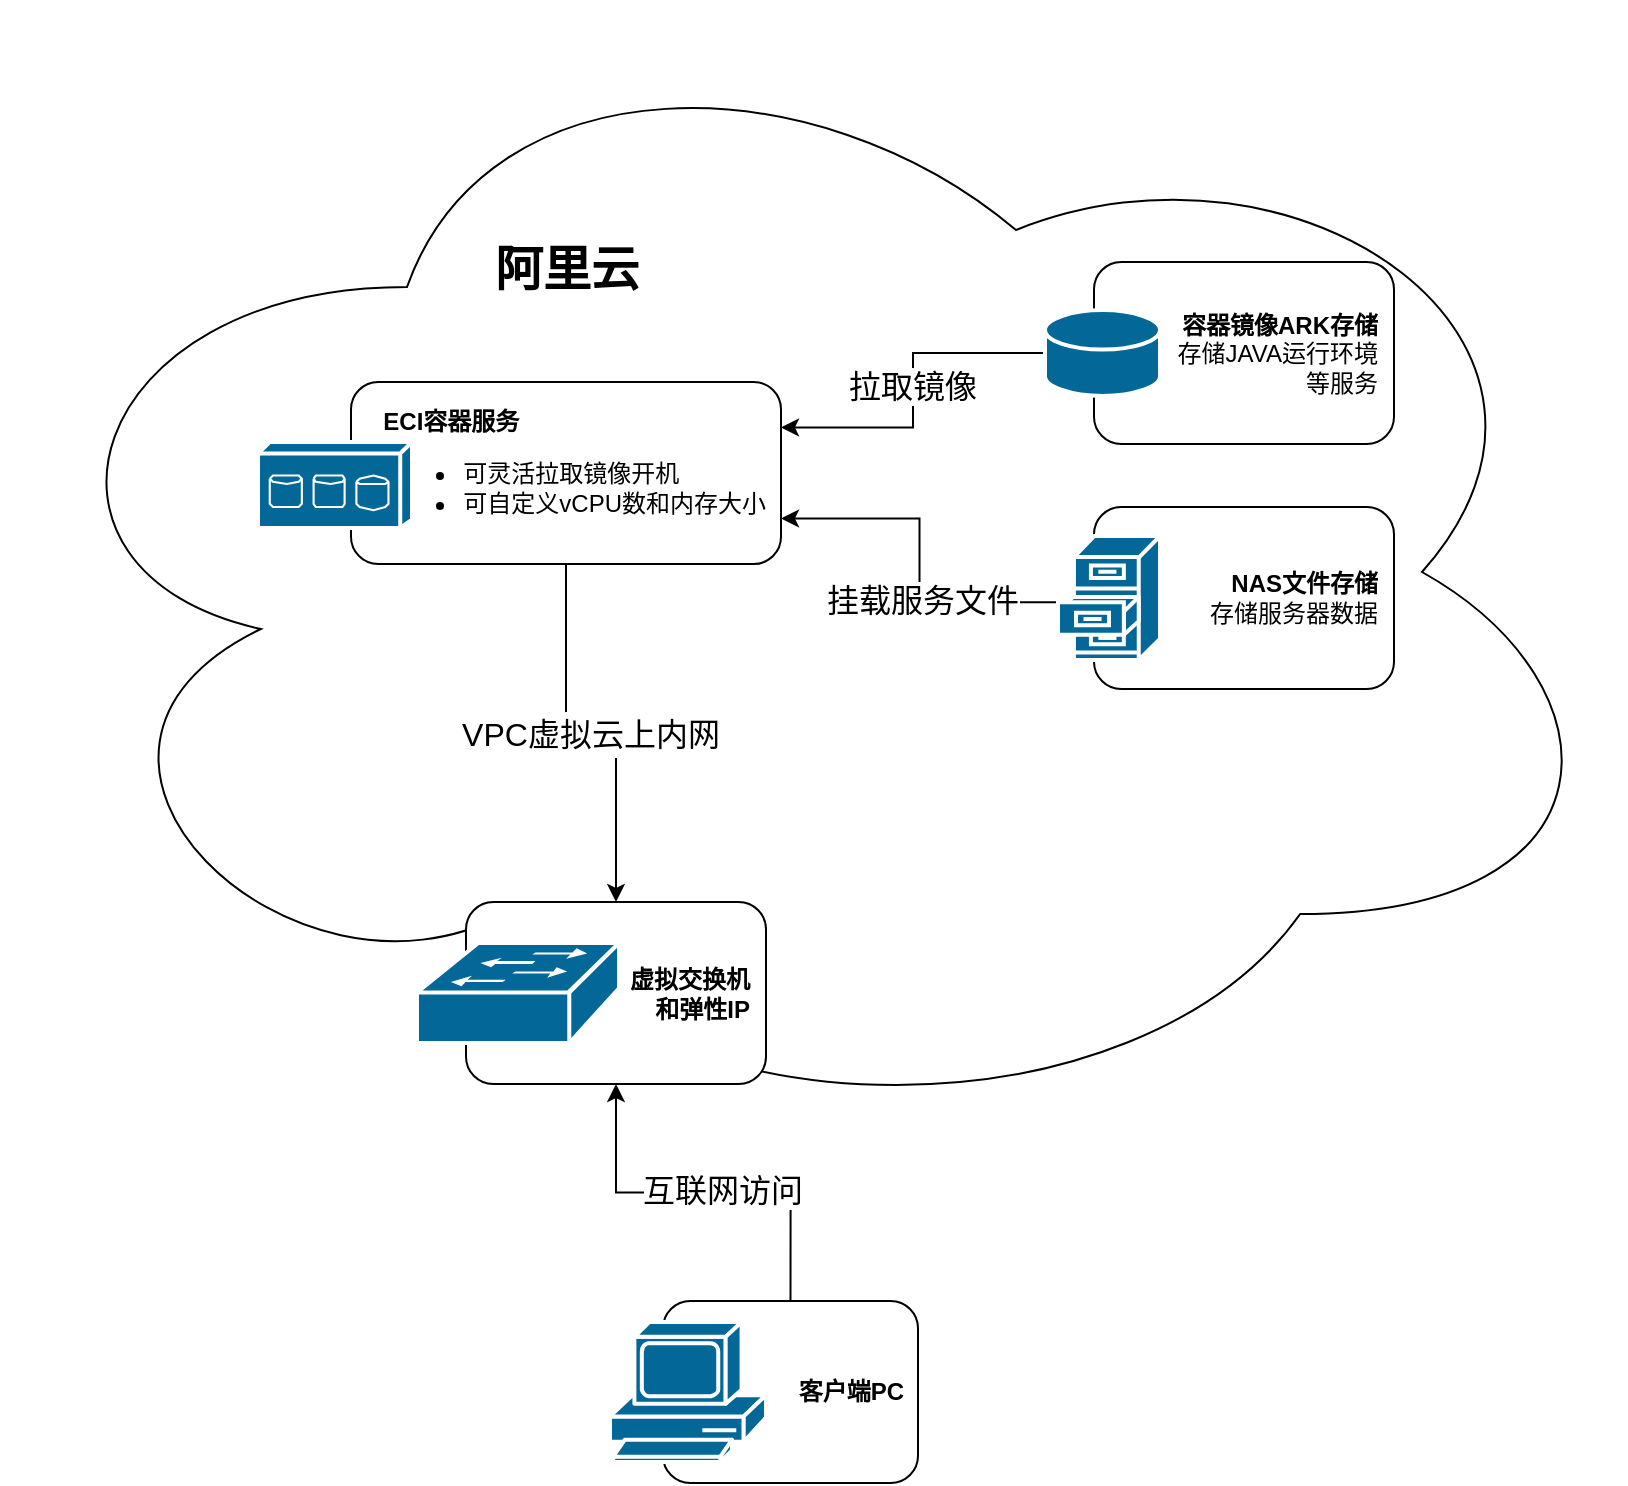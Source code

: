 <mxfile version="21.6.9" type="github">
  <diagram name="Page-1" id="c37626ed-c26b-45fb-9056-f9ebc6bb27b6">
    <mxGraphModel dx="2462" dy="940" grid="1" gridSize="10" guides="1" tooltips="1" connect="1" arrows="1" fold="1" page="1" pageScale="1" pageWidth="1100" pageHeight="850" background="none" math="0" shadow="0">
      <root>
        <mxCell id="0" />
        <mxCell id="1" parent="0" />
        <mxCell id="1c7a67bf8fd3230f-14" value="" style="ellipse;shape=cloud;whiteSpace=wrap;html=1;rounded=0;shadow=0;comic=0;strokeWidth=1;fontFamily=Verdana;fontSize=12;movable=1;resizable=1;rotatable=1;deletable=1;editable=1;locked=0;connectable=1;" parent="1" vertex="1">
          <mxGeometry x="831.5" y="10" width="812" height="570" as="geometry" />
        </mxCell>
        <mxCell id="5kExlV9ypFH8rMDm1Jqy-5" value="阿里云" style="text;strokeColor=none;fillColor=none;html=1;fontSize=24;fontStyle=1;verticalAlign=middle;align=center;" vertex="1" parent="1">
          <mxGeometry x="1064" y="124" width="100" height="40" as="geometry" />
        </mxCell>
        <mxCell id="5kExlV9ypFH8rMDm1Jqy-7" value="&lt;div style=&quot;&quot;&gt;&lt;span style=&quot;background-color: initial;&quot;&gt;&lt;b&gt;NAS文件存储&lt;/b&gt;&lt;/span&gt;&lt;/div&gt;&lt;div style=&quot;&quot;&gt;存储服务器数据&lt;/div&gt;&lt;div style=&quot;&quot;&gt;&lt;/div&gt;" style="rounded=1;whiteSpace=wrap;html=1;align=right;spacing=8;" vertex="1" parent="1">
          <mxGeometry x="1378" y="262.5" width="150" height="91" as="geometry" />
        </mxCell>
        <mxCell id="5kExlV9ypFH8rMDm1Jqy-22" style="edgeStyle=orthogonalEdgeStyle;rounded=0;orthogonalLoop=1;jettySize=auto;html=1;exitX=0.5;exitY=0;exitDx=0;exitDy=0;" edge="1" parent="1" source="5kExlV9ypFH8rMDm1Jqy-21" target="5kExlV9ypFH8rMDm1Jqy-10">
          <mxGeometry relative="1" as="geometry" />
        </mxCell>
        <mxCell id="5kExlV9ypFH8rMDm1Jqy-23" value="&lt;font style=&quot;font-size: 16px;&quot;&gt;互联网访问&lt;/font&gt;" style="edgeLabel;html=1;align=center;verticalAlign=middle;resizable=0;points=[];" vertex="1" connectable="0" parent="5kExlV9ypFH8rMDm1Jqy-22">
          <mxGeometry x="-0.09" y="-2" relative="1" as="geometry">
            <mxPoint as="offset" />
          </mxGeometry>
        </mxCell>
        <mxCell id="5kExlV9ypFH8rMDm1Jqy-10" value="&lt;div style=&quot;&quot;&gt;&lt;b&gt;虚拟交换机&lt;/b&gt;&lt;/div&gt;&lt;div style=&quot;&quot;&gt;&lt;b&gt;和弹性IP&lt;/b&gt;&lt;/div&gt;&lt;div style=&quot;&quot;&gt;&lt;/div&gt;" style="rounded=1;whiteSpace=wrap;html=1;align=right;spacing=8;" vertex="1" parent="1">
          <mxGeometry x="1064" y="460" width="150" height="91" as="geometry" />
        </mxCell>
        <mxCell id="5kExlV9ypFH8rMDm1Jqy-15" style="edgeStyle=orthogonalEdgeStyle;rounded=0;orthogonalLoop=1;jettySize=auto;html=1;exitX=0;exitY=0.535;exitDx=0;exitDy=0;exitPerimeter=0;entryX=1;entryY=0.75;entryDx=0;entryDy=0;" edge="1" parent="1" source="5kExlV9ypFH8rMDm1Jqy-2" target="5kExlV9ypFH8rMDm1Jqy-14">
          <mxGeometry relative="1" as="geometry" />
        </mxCell>
        <mxCell id="5kExlV9ypFH8rMDm1Jqy-16" value="挂载服务文件" style="edgeLabel;html=1;align=center;verticalAlign=middle;resizable=0;points=[];fontSize=16;" vertex="1" connectable="0" parent="5kExlV9ypFH8rMDm1Jqy-15">
          <mxGeometry x="-0.212" y="-1" relative="1" as="geometry">
            <mxPoint as="offset" />
          </mxGeometry>
        </mxCell>
        <mxCell id="5kExlV9ypFH8rMDm1Jqy-2" value="" style="shape=mxgraph.cisco.storage.file_cabinet;sketch=0;html=1;pointerEvents=1;dashed=0;fillColor=#036897;strokeColor=#ffffff;strokeWidth=2;verticalLabelPosition=bottom;verticalAlign=top;align=center;outlineConnect=0;" vertex="1" parent="1">
          <mxGeometry x="1360" y="277" width="51" height="62" as="geometry" />
        </mxCell>
        <mxCell id="5kExlV9ypFH8rMDm1Jqy-3" value="" style="shape=mxgraph.cisco.switches.workgroup_switch;sketch=0;html=1;pointerEvents=1;dashed=0;fillColor=#036897;strokeColor=#ffffff;strokeWidth=2;verticalLabelPosition=bottom;verticalAlign=top;align=center;outlineConnect=0;" vertex="1" parent="1">
          <mxGeometry x="1039.5" y="480.5" width="101" height="50" as="geometry" />
        </mxCell>
        <mxCell id="5kExlV9ypFH8rMDm1Jqy-13" value="&lt;div style=&quot;&quot;&gt;&lt;b&gt;容器镜像ARK存储&lt;/b&gt;&lt;/div&gt;&lt;div style=&quot;&quot;&gt;存储JAVA运行&lt;span style=&quot;background-color: initial;&quot;&gt;环境&lt;/span&gt;&lt;/div&gt;&lt;div style=&quot;&quot;&gt;&lt;span style=&quot;background-color: initial;&quot;&gt;等服务&lt;/span&gt;&lt;/div&gt;&lt;div style=&quot;&quot;&gt;&lt;/div&gt;" style="rounded=1;whiteSpace=wrap;html=1;align=right;spacing=8;" vertex="1" parent="1">
          <mxGeometry x="1378" y="140" width="150" height="91" as="geometry" />
        </mxCell>
        <mxCell id="5kExlV9ypFH8rMDm1Jqy-17" style="edgeStyle=orthogonalEdgeStyle;rounded=0;orthogonalLoop=1;jettySize=auto;html=1;exitX=0;exitY=0.5;exitDx=0;exitDy=0;exitPerimeter=0;entryX=1;entryY=0.25;entryDx=0;entryDy=0;" edge="1" parent="1" source="5kExlV9ypFH8rMDm1Jqy-8" target="5kExlV9ypFH8rMDm1Jqy-14">
          <mxGeometry relative="1" as="geometry" />
        </mxCell>
        <mxCell id="5kExlV9ypFH8rMDm1Jqy-18" value="&lt;font style=&quot;font-size: 16px;&quot;&gt;拉取镜像&lt;/font&gt;" style="edgeLabel;html=1;align=center;verticalAlign=middle;resizable=0;points=[];" vertex="1" connectable="0" parent="5kExlV9ypFH8rMDm1Jqy-17">
          <mxGeometry x="-0.029" y="-1" relative="1" as="geometry">
            <mxPoint as="offset" />
          </mxGeometry>
        </mxCell>
        <mxCell id="5kExlV9ypFH8rMDm1Jqy-8" value="" style="shape=mxgraph.cisco.storage.relational_database;sketch=0;html=1;pointerEvents=1;dashed=0;fillColor=#036897;strokeColor=#ffffff;strokeWidth=2;verticalLabelPosition=bottom;verticalAlign=top;align=center;outlineConnect=0;" vertex="1" parent="1">
          <mxGeometry x="1353.5" y="164" width="57.5" height="43" as="geometry" />
        </mxCell>
        <mxCell id="5kExlV9ypFH8rMDm1Jqy-19" style="edgeStyle=orthogonalEdgeStyle;rounded=0;orthogonalLoop=1;jettySize=auto;html=1;exitX=0.5;exitY=1;exitDx=0;exitDy=0;entryX=0.5;entryY=0;entryDx=0;entryDy=0;" edge="1" parent="1" source="5kExlV9ypFH8rMDm1Jqy-14" target="5kExlV9ypFH8rMDm1Jqy-10">
          <mxGeometry relative="1" as="geometry" />
        </mxCell>
        <mxCell id="5kExlV9ypFH8rMDm1Jqy-20" value="&lt;font style=&quot;font-size: 16px;&quot;&gt;VPC虚拟云上内网&lt;/font&gt;" style="edgeLabel;html=1;align=center;verticalAlign=middle;resizable=0;points=[];fontSize=19;" vertex="1" connectable="0" parent="5kExlV9ypFH8rMDm1Jqy-19">
          <mxGeometry x="-0.005" relative="1" as="geometry">
            <mxPoint as="offset" />
          </mxGeometry>
        </mxCell>
        <mxCell id="5kExlV9ypFH8rMDm1Jqy-14" value="&lt;div style=&quot;text-align: left;&quot;&gt;&lt;b&gt;ECI容器服务&lt;/b&gt;&lt;/div&gt;&lt;div style=&quot;&quot;&gt;&lt;ul&gt;&lt;li style=&quot;text-align: left;&quot;&gt;可灵活拉取镜像开机&lt;/li&gt;&lt;li style=&quot;text-align: left;&quot;&gt;可自定义vCPU数和内存大小&lt;/li&gt;&lt;/ul&gt;&lt;/div&gt;&lt;div style=&quot;&quot;&gt;&lt;/div&gt;" style="rounded=1;whiteSpace=wrap;html=1;align=right;spacing=8;" vertex="1" parent="1">
          <mxGeometry x="1006.5" y="200" width="215" height="91" as="geometry" />
        </mxCell>
        <mxCell id="5kExlV9ypFH8rMDm1Jqy-9" value="" style="shape=mxgraph.cisco.storage.fc_storage;sketch=0;html=1;pointerEvents=1;dashed=0;fillColor=#036897;strokeColor=#ffffff;strokeWidth=2;verticalLabelPosition=bottom;verticalAlign=top;align=center;outlineConnect=0;" vertex="1" parent="1">
          <mxGeometry x="960" y="230" width="77" height="43" as="geometry" />
        </mxCell>
        <mxCell id="5kExlV9ypFH8rMDm1Jqy-21" value="&lt;div style=&quot;&quot;&gt;&lt;b&gt;客户端PC&lt;/b&gt;&lt;/div&gt;&lt;div style=&quot;&quot;&gt;&lt;/div&gt;" style="rounded=1;whiteSpace=wrap;html=1;align=right;spacing=8;" vertex="1" parent="1">
          <mxGeometry x="1162.5" y="659.5" width="127.5" height="91" as="geometry" />
        </mxCell>
        <mxCell id="5kExlV9ypFH8rMDm1Jqy-4" value="" style="shape=mxgraph.cisco.computers_and_peripherals.pc;sketch=0;html=1;pointerEvents=1;dashed=0;fillColor=#036897;strokeColor=#ffffff;strokeWidth=2;verticalLabelPosition=bottom;verticalAlign=top;align=center;outlineConnect=0;" vertex="1" parent="1">
          <mxGeometry x="1136" y="670" width="78" height="70" as="geometry" />
        </mxCell>
      </root>
    </mxGraphModel>
  </diagram>
</mxfile>
